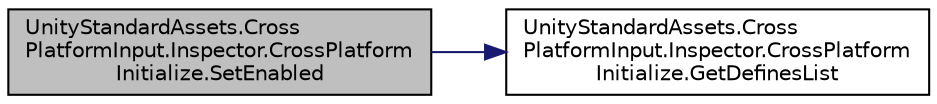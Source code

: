 digraph "UnityStandardAssets.CrossPlatformInput.Inspector.CrossPlatformInitialize.SetEnabled"
{
 // LATEX_PDF_SIZE
  edge [fontname="Helvetica",fontsize="10",labelfontname="Helvetica",labelfontsize="10"];
  node [fontname="Helvetica",fontsize="10",shape=record];
  rankdir="LR";
  Node14 [label="UnityStandardAssets.Cross\lPlatformInput.Inspector.CrossPlatform\lInitialize.SetEnabled",height=0.2,width=0.4,color="black", fillcolor="grey75", style="filled", fontcolor="black",tooltip=" "];
  Node14 -> Node15 [color="midnightblue",fontsize="10",style="solid",fontname="Helvetica"];
  Node15 [label="UnityStandardAssets.Cross\lPlatformInput.Inspector.CrossPlatform\lInitialize.GetDefinesList",height=0.2,width=0.4,color="black", fillcolor="white", style="filled",URL="$class_unity_standard_assets_1_1_cross_platform_input_1_1_inspector_1_1_cross_platform_initialize.html#a74ceecb766e5622625a939cbf4c6158d",tooltip=" "];
}
